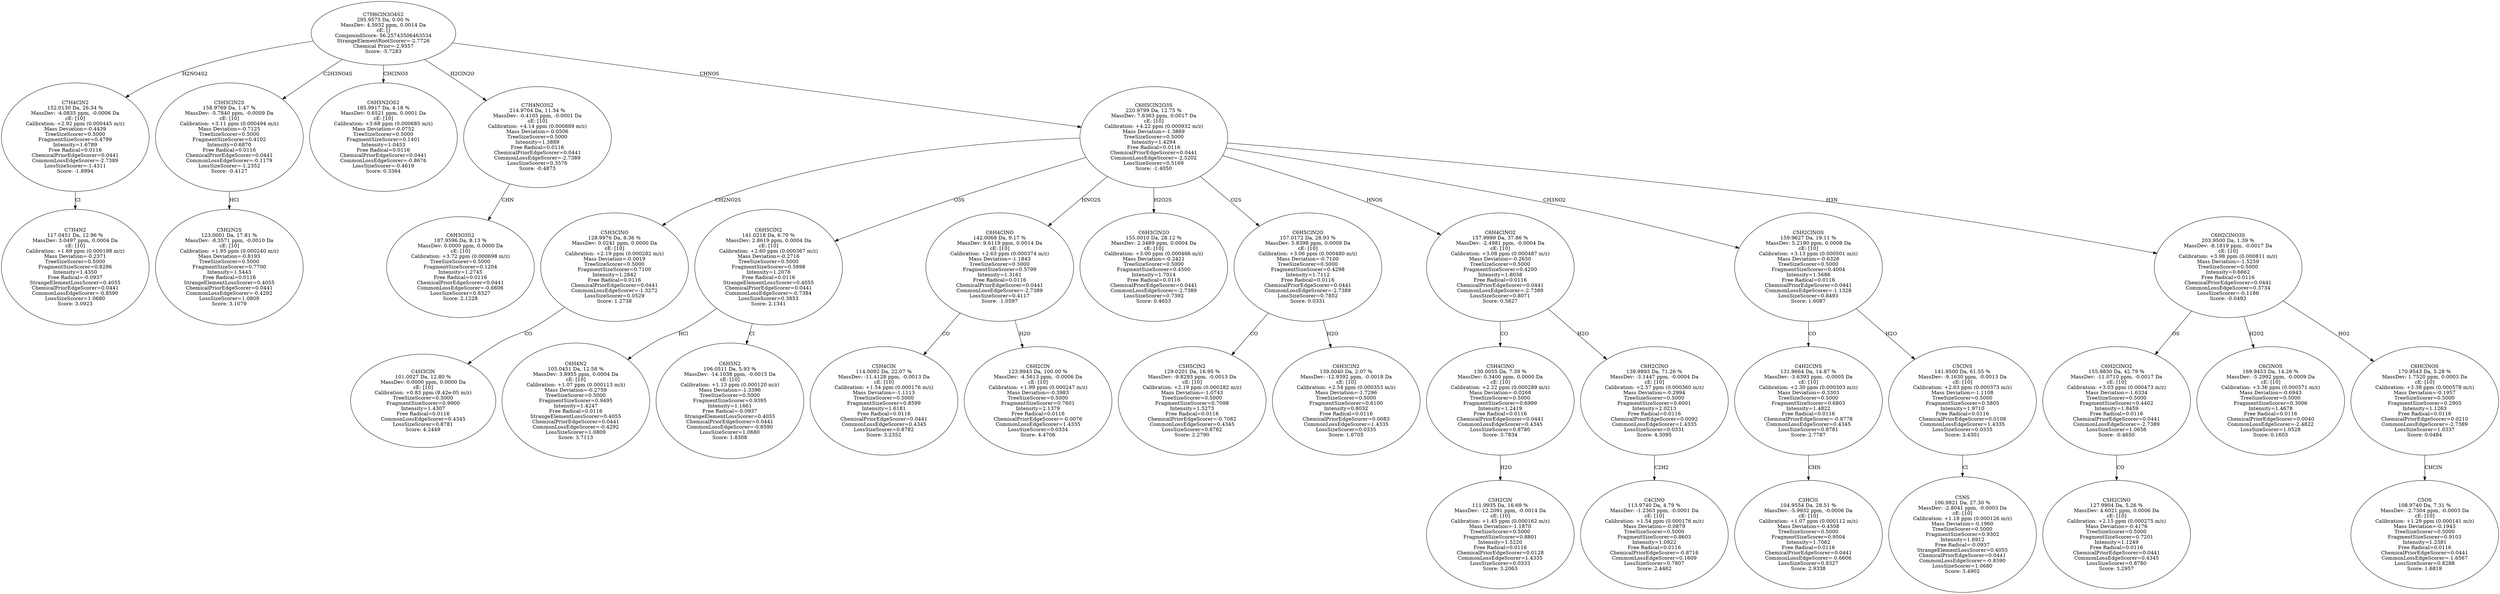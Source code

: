 strict digraph {
v1 [label="C7H4N2\n117.0451 Da, 12.96 %\nMassDev: 3.0497 ppm, 0.0004 Da\ncE: [10]\nCalibration: +1.69 ppm (0.000198 m/z)\nMass Deviation=-0.2371\nTreeSizeScorer=0.5000\nFragmentSizeScorer=0.8296\nIntensity=1.4350\nFree Radical=-0.0937\nStrangeElementLossScorer=0.4055\nChemicalPriorEdgeScorer=0.0441\nCommonLossEdgeScorer=-0.8590\nLossSizeScorer=1.0680\nScore: 3.0923"];
v2 [label="C7H4ClN2\n152.0130 Da, 26.34 %\nMassDev: -4.0835 ppm, -0.0006 Da\ncE: [10]\nCalibration: +2.92 ppm (0.000445 m/z)\nMass Deviation=-0.4439\nTreeSizeScorer=0.5000\nFragmentSizeScorer=0.4799\nIntensity=1.6789\nFree Radical=0.0116\nChemicalPriorEdgeScorer=0.0441\nCommonLossEdgeScorer=-2.7389\nLossSizeScorer=-1.4311\nScore: -1.8994"];
v3 [label="C5H2N2S\n123.0001 Da, 17.81 %\nMassDev: -8.3571 ppm, -0.0010 Da\ncE: [10]\nCalibration: +1.95 ppm (0.000240 m/z)\nMass Deviation=-0.8193\nTreeSizeScorer=0.5000\nFragmentSizeScorer=0.7700\nIntensity=1.5443\nFree Radical=0.0116\nStrangeElementLossScorer=0.4055\nChemicalPriorEdgeScorer=0.0441\nCommonLossEdgeScorer=-0.4292\nLossSizeScorer=1.0809\nScore: 3.1079"];
v4 [label="C5H3ClN2S\n158.9769 Da, 1.47 %\nMassDev: -5.7840 ppm, -0.0009 Da\ncE: [10]\nCalibration: +3.11 ppm (0.000494 m/z)\nMass Deviation=-0.7125\nTreeSizeScorer=0.5000\nFragmentSizeScorer=0.4102\nIntensity=0.6870\nFree Radical=0.0116\nChemicalPriorEdgeScorer=0.0441\nCommonLossEdgeScorer=-0.1179\nLossSizeScorer=-1.2352\nScore: -0.4127"];
v5 [label="C6H5N2OS2\n185.9917 Da, 4.18 %\nMassDev: 0.6521 ppm, 0.0001 Da\ncE: [10]\nCalibration: +3.68 ppm (0.000685 m/z)\nMass Deviation=-0.0752\nTreeSizeScorer=0.5000\nFragmentSizeScorer=0.1401\nIntensity=1.0453\nFree Radical=0.0116\nChemicalPriorEdgeScorer=0.0441\nCommonLossEdgeScorer=-0.8676\nLossSizeScorer=-0.4619\nScore: 0.3364"];
v6 [label="C6H3O3S2\n187.9596 Da, 8.13 %\nMassDev: 0.0000 ppm, 0.0000 Da\ncE: [10]\nCalibration: +3.72 ppm (0.000698 m/z)\nTreeSizeScorer=0.5000\nFragmentSizeScorer=0.1204\nIntensity=1.2745\nFree Radical=0.0116\nChemicalPriorEdgeScorer=0.0441\nCommonLossEdgeScorer=-0.6606\nLossSizeScorer=0.8327\nScore: 2.1228"];
v7 [label="C7H4NO3S2\n214.9704 Da, 11.34 %\nMassDev: -0.4105 ppm, -0.0001 Da\ncE: [10]\nCalibration: +4.14 ppm (0.000889 m/z)\nMass Deviation=-0.0506\nTreeSizeScorer=0.5000\nIntensity=1.3889\nFree Radical=0.0116\nChemicalPriorEdgeScorer=0.0441\nCommonLossEdgeScorer=-2.7389\nLossSizeScorer=0.3576\nScore: -0.4873"];
v8 [label="C4H3ClN\n101.0027 Da, 12.80 %\nMassDev: 0.0000 ppm, 0.0000 Da\ncE: [10]\nCalibration: +0.83 ppm (8.42e-05 m/z)\nTreeSizeScorer=0.5000\nFragmentSizeScorer=0.9900\nIntensity=1.4307\nFree Radical=0.0116\nCommonLossEdgeScorer=0.4345\nLossSizeScorer=0.8781\nScore: 4.2449"];
v9 [label="C5H3ClNO\n128.9976 Da, 8.36 %\nMassDev: 0.0241 ppm, 0.0000 Da\ncE: [10]\nCalibration: +2.19 ppm (0.000282 m/z)\nMass Deviation=-0.0019\nTreeSizeScorer=0.5000\nFragmentSizeScorer=0.7100\nIntensity=1.2842\nFree Radical=0.0116\nChemicalPriorEdgeScorer=0.0441\nCommonLossEdgeScorer=-1.3272\nLossSizeScorer=0.0529\nScore: 1.2738"];
v10 [label="C6H4N2\n105.0451 Da, 12.58 %\nMassDev: 3.8955 ppm, 0.0004 Da\ncE: [10]\nCalibration: +1.07 ppm (0.000113 m/z)\nMass Deviation=-0.2759\nTreeSizeScorer=0.5000\nFragmentSizeScorer=0.9495\nIntensity=1.4247\nFree Radical=0.0116\nStrangeElementLossScorer=0.4055\nChemicalPriorEdgeScorer=0.0441\nCommonLossEdgeScorer=-0.4292\nLossSizeScorer=1.0809\nScore: 3.7113"];
v11 [label="C6H5N2\n106.0511 Da, 5.93 %\nMassDev: -14.1038 ppm, -0.0015 Da\ncE: [10]\nCalibration: +1.13 ppm (0.000120 m/z)\nMass Deviation=-1.3396\nTreeSizeScorer=0.5000\nFragmentSizeScorer=0.9395\nIntensity=1.1661\nFree Radical=-0.0937\nStrangeElementLossScorer=0.4055\nChemicalPriorEdgeScorer=0.0441\nCommonLossEdgeScorer=-0.8590\nLossSizeScorer=1.0680\nScore: 1.8308"];
v12 [label="C6H5ClN2\n141.0218 Da, 6.70 %\nMassDev: 2.8619 ppm, 0.0004 Da\ncE: [10]\nCalibration: +2.60 ppm (0.000367 m/z)\nMass Deviation=-0.2716\nTreeSizeScorer=0.5000\nFragmentSizeScorer=0.5898\nIntensity=1.2078\nFree Radical=0.0116\nStrangeElementLossScorer=0.4055\nChemicalPriorEdgeScorer=0.0441\nCommonLossEdgeScorer=-0.7384\nLossSizeScorer=0.3853\nScore: 2.1341"];
v13 [label="C5H4ClN\n114.0092 Da, 22.07 %\nMassDev: -11.4128 ppm, -0.0013 Da\ncE: [10]\nCalibration: +1.54 ppm (0.000176 m/z)\nMass Deviation=-1.1113\nTreeSizeScorer=0.5000\nFragmentSizeScorer=0.8599\nIntensity=1.6181\nFree Radical=0.0116\nChemicalPriorEdgeScorer=0.0441\nCommonLossEdgeScorer=0.4345\nLossSizeScorer=0.8782\nScore: 3.2352"];
v14 [label="C6H2ClN\n123.9943 Da, 100.00 %\nMassDev: -4.5613 ppm, -0.0006 Da\ncE: [10]\nCalibration: +1.99 ppm (0.000247 m/z)\nMass Deviation=-0.3983\nTreeSizeScorer=0.5000\nFragmentSizeScorer=0.7601\nIntensity=2.1379\nFree Radical=0.0116\nChemicalPriorEdgeScorer=-0.0076\nCommonLossEdgeScorer=1.4335\nLossSizeScorer=0.0334\nScore: 4.4706"];
v15 [label="C6H4ClNO\n142.0068 Da, 9.17 %\nMassDev: 9.6119 ppm, 0.0014 Da\ncE: [10]\nCalibration: +2.63 ppm (0.000374 m/z)\nMass Deviation=-1.1843\nTreeSizeScorer=0.5000\nFragmentSizeScorer=0.5799\nIntensity=1.3161\nFree Radical=0.0116\nChemicalPriorEdgeScorer=0.0441\nCommonLossEdgeScorer=-2.7389\nLossSizeScorer=0.4117\nScore: -1.0597"];
v16 [label="C6H3ClN2O\n155.0010 Da, 28.12 %\nMassDev: 2.3469 ppm, 0.0004 Da\ncE: [10]\nCalibration: +3.00 ppm (0.000466 m/z)\nMass Deviation=-0.2421\nTreeSizeScorer=0.5000\nFragmentSizeScorer=0.4500\nIntensity=1.7014\nFree Radical=0.0116\nChemicalPriorEdgeScorer=0.0441\nCommonLossEdgeScorer=-2.7389\nLossSizeScorer=0.7392\nScore: 0.4653"];
v17 [label="C5H5ClN2\n129.0201 Da, 16.95 %\nMassDev: -9.8293 ppm, -0.0013 Da\ncE: [10]\nCalibration: +2.19 ppm (0.000282 m/z)\nMass Deviation=-1.0743\nTreeSizeScorer=0.5000\nFragmentSizeScorer=0.7098\nIntensity=1.5273\nFree Radical=0.0116\nChemicalPriorEdgeScorer=-0.7082\nCommonLossEdgeScorer=0.4345\nLossSizeScorer=0.8782\nScore: 2.2790"];
v18 [label="C6H3ClN2\n139.0040 Da, 2.07 %\nMassDev: -12.9392 ppm, -0.0018 Da\ncE: [10]\nCalibration: +2.54 ppm (0.000353 m/z)\nMass Deviation=-1.7296\nTreeSizeScorer=0.5000\nFragmentSizeScorer=0.6100\nIntensity=0.8032\nFree Radical=0.0116\nChemicalPriorEdgeScorer=0.0083\nCommonLossEdgeScorer=1.4335\nLossSizeScorer=0.0335\nScore: 1.6705"];
v19 [label="C6H5ClN2O\n157.0172 Da, 28.93 %\nMassDev: 5.8398 ppm, 0.0009 Da\ncE: [10]\nCalibration: +3.06 ppm (0.000480 m/z)\nMass Deviation=-0.7100\nTreeSizeScorer=0.5000\nFragmentSizeScorer=0.4298\nIntensity=1.7112\nFree Radical=0.0116\nChemicalPriorEdgeScorer=0.0441\nCommonLossEdgeScorer=-2.7389\nLossSizeScorer=0.7852\nScore: 0.0331"];
v20 [label="C5H2ClN\n111.9935 Da, 16.69 %\nMassDev: -12.2091 ppm, -0.0014 Da\ncE: [10]\nCalibration: +1.45 ppm (0.000162 m/z)\nMass Deviation=-1.1870\nTreeSizeScorer=0.5000\nFragmentSizeScorer=0.8801\nIntensity=1.5220\nFree Radical=0.0116\nChemicalPriorEdgeScorer=0.0128\nCommonLossEdgeScorer=1.4335\nLossSizeScorer=0.0333\nScore: 3.2063"];
v21 [label="C5H4ClNO\n130.0055 Da, 7.39 %\nMassDev: 0.3400 ppm, 0.0000 Da\ncE: [10]\nCalibration: +2.22 ppm (0.000289 m/z)\nMass Deviation=-0.0268\nTreeSizeScorer=0.5000\nFragmentSizeScorer=0.6999\nIntensity=1.2419\nFree Radical=0.0116\nChemicalPriorEdgeScorer=0.0441\nCommonLossEdgeScorer=0.4345\nLossSizeScorer=0.8780\nScore: 3.7834"];
v22 [label="C4ClNO\n113.9740 Da, 4.79 %\nMassDev: -1.2363 ppm, -0.0001 Da\ncE: [10]\nCalibration: +1.54 ppm (0.000176 m/z)\nMass Deviation=-0.0879\nTreeSizeScorer=0.5000\nFragmentSizeScorer=0.8603\nIntensity=1.0922\nFree Radical=0.0116\nChemicalPriorEdgeScorer=-0.8716\nCommonLossEdgeScorer=0.1609\nLossSizeScorer=0.7807\nScore: 2.4462"];
v23 [label="C6H2ClNO\n139.9893 Da, 71.26 %\nMassDev: -3.1447 ppm, -0.0004 Da\ncE: [10]\nCalibration: +2.57 ppm (0.000360 m/z)\nMass Deviation=-0.2994\nTreeSizeScorer=0.5000\nFragmentSizeScorer=0.6001\nIntensity=2.0213\nFree Radical=0.0116\nChemicalPriorEdgeScorer=0.0092\nCommonLossEdgeScorer=1.4335\nLossSizeScorer=0.0331\nScore: 4.3095"];
v24 [label="C6H4ClNO2\n157.9999 Da, 37.86 %\nMassDev: -2.4981 ppm, -0.0004 Da\ncE: [10]\nCalibration: +3.08 ppm (0.000487 m/z)\nMass Deviation=-0.2650\nTreeSizeScorer=0.5000\nFragmentSizeScorer=0.4200\nIntensity=1.8038\nFree Radical=0.0116\nChemicalPriorEdgeScorer=0.0441\nCommonLossEdgeScorer=-2.7389\nLossSizeScorer=0.8071\nScore: 0.5827"];
v25 [label="C3HClS\n104.9554 Da, 28.51 %\nMassDev: -5.9932 ppm, -0.0006 Da\ncE: [10]\nCalibration: +1.07 ppm (0.000112 m/z)\nMass Deviation=-0.4508\nTreeSizeScorer=0.5000\nFragmentSizeScorer=0.9504\nIntensity=1.7062\nFree Radical=0.0116\nChemicalPriorEdgeScorer=0.0441\nCommonLossEdgeScorer=-0.6606\nLossSizeScorer=0.8327\nScore: 2.9338"];
v26 [label="C4H2ClNS\n131.9664 Da, 14.87 %\nMassDev: -3.6393 ppm, -0.0005 Da\ncE: [10]\nCalibration: +2.30 ppm (0.000303 m/z)\nMass Deviation=-0.3303\nTreeSizeScorer=0.5000\nFragmentSizeScorer=0.6803\nIntensity=1.4822\nFree Radical=0.0116\nChemicalPriorEdgeScorer=-0.8778\nCommonLossEdgeScorer=0.4345\nLossSizeScorer=0.8781\nScore: 2.7787"];
v27 [label="C5NS\n106.9821 Da, 27.30 %\nMassDev: -2.8041 ppm, -0.0003 Da\ncE: [10]\nCalibration: +1.18 ppm (0.000126 m/z)\nMass Deviation=-0.1960\nTreeSizeScorer=0.5000\nFragmentSizeScorer=0.9302\nIntensity=1.6912\nFree Radical=-0.0937\nStrangeElementLossScorer=0.4055\nChemicalPriorEdgeScorer=0.0441\nCommonLossEdgeScorer=-0.8590\nLossSizeScorer=1.0680\nScore: 3.4902"];
v28 [label="C5ClNS\n141.9500 Da, 61.55 %\nMassDev: -9.1630 ppm, -0.0013 Da\ncE: [10]\nCalibration: +2.63 ppm (0.000373 m/z)\nMass Deviation=-1.1108\nTreeSizeScorer=0.5000\nFragmentSizeScorer=0.5805\nIntensity=1.9710\nFree Radical=0.0116\nChemicalPriorEdgeScorer=0.0108\nCommonLossEdgeScorer=1.4335\nLossSizeScorer=0.0335\nScore: 3.4301"];
v29 [label="C5H2ClNOS\n159.9627 Da, 19.11 %\nMassDev: 5.2190 ppm, 0.0008 Da\ncE: [10]\nCalibration: +3.13 ppm (0.000501 m/z)\nMass Deviation=-0.6326\nTreeSizeScorer=0.5000\nFragmentSizeScorer=0.4004\nIntensity=1.5686\nFree Radical=0.0116\nChemicalPriorEdgeScorer=0.0441\nCommonLossEdgeScorer=-1.1328\nLossSizeScorer=0.8493\nScore: 1.6087"];
v30 [label="C5H2ClNO\n127.9904 Da, 5.26 %\nMassDev: 4.6021 ppm, 0.0006 Da\ncE: [10]\nCalibration: +2.15 ppm (0.000275 m/z)\nMass Deviation=-0.4176\nTreeSizeScorer=0.5000\nFragmentSizeScorer=0.7201\nIntensity=1.1249\nFree Radical=0.0116\nChemicalPriorEdgeScorer=0.0441\nCommonLossEdgeScorer=0.4345\nLossSizeScorer=0.8780\nScore: 3.2957"];
v31 [label="C6H2ClNO2\n155.9830 Da, 42.79 %\nMassDev: -11.0710 ppm, -0.0017 Da\ncE: [10]\nCalibration: +3.03 ppm (0.000473 m/z)\nMass Deviation=-1.6334\nTreeSizeScorer=0.5000\nFragmentSizeScorer=0.4402\nIntensity=1.8459\nFree Radical=0.0116\nChemicalPriorEdgeScorer=0.0441\nCommonLossEdgeScorer=-2.7389\nLossSizeScorer=1.0656\nScore: -0.4650"];
v32 [label="C6ClNOS\n169.9453 Da, 14.26 %\nMassDev: -5.2992 ppm, -0.0009 Da\ncE: [10]\nCalibration: +3.36 ppm (0.000571 m/z)\nMass Deviation=-0.6943\nTreeSizeScorer=0.5000\nFragmentSizeScorer=0.3006\nIntensity=1.4678\nFree Radical=0.0116\nChemicalPriorEdgeScorer=0.0040\nCommonLossEdgeScorer=-2.4822\nLossSizeScorer=1.0528\nScore: 0.1603"];
v33 [label="C5OS\n108.9740 Da, 7.31 %\nMassDev: -2.7304 ppm, -0.0003 Da\ncE: [10]\nCalibration: +1.29 ppm (0.000141 m/z)\nMass Deviation=-0.1943\nTreeSizeScorer=0.5000\nFragmentSizeScorer=0.9103\nIntensity=1.2381\nFree Radical=0.0116\nChemicalPriorEdgeScorer=0.0441\nCommonLossEdgeScorer=-1.6567\nLossSizeScorer=0.8288\nScore: 1.6819"];
v34 [label="C6HClNOS\n170.9543 Da, 5.28 %\nMassDev: 1.7520 ppm, 0.0003 Da\ncE: [10]\nCalibration: +3.38 ppm (0.000578 m/z)\nMass Deviation=-0.1957\nTreeSizeScorer=0.5000\nFragmentSizeScorer=0.2905\nIntensity=1.1263\nFree Radical=0.0116\nChemicalPriorEdgeScorer=0.0210\nCommonLossEdgeScorer=-2.7389\nLossSizeScorer=1.0337\nScore: 0.0484"];
v35 [label="C6H2ClNO3S\n203.9500 Da, 1.39 %\nMassDev: -8.1819 ppm, -0.0017 Da\ncE: [10]\nCalibration: +3.98 ppm (0.000811 m/z)\nMass Deviation=-1.5259\nTreeSizeScorer=0.5000\nIntensity=0.6662\nFree Radical=0.0116\nChemicalPriorEdgeScorer=0.0441\nCommonLossEdgeScorer=0.3734\nLossSizeScorer=-0.1186\nScore: -0.0492"];
v36 [label="C6H5ClN2O3S\n220.9799 Da, 12.75 %\nMassDev: 7.6363 ppm, 0.0017 Da\ncE: [10]\nCalibration: +4.22 ppm (0.000932 m/z)\nMass Deviation=-1.3869\nTreeSizeScorer=0.5000\nIntensity=1.4294\nFree Radical=0.0116\nChemicalPriorEdgeScorer=0.0441\nCommonLossEdgeScorer=-2.5202\nLossSizeScorer=0.5169\nScore: -1.4050"];
v37 [label="C7H6ClN3O4S2\n295.9575 Da, 0.00 %\nMassDev: 4.5932 ppm, 0.0014 Da\ncE: []\nCompoundScore: 56.25743506463534\nStrangeElementRootScorer=-2.7726\nChemical Prior=-2.9557\nScore: -5.7283"];
v2 -> v1 [label="Cl"];
v37 -> v2 [label="H2NO4S2"];
v4 -> v3 [label="HCl"];
v37 -> v4 [label="C2H3NO4S"];
v37 -> v5 [label="CHClNO3"];
v7 -> v6 [label="CHN"];
v37 -> v7 [label="H2ClN2O"];
v9 -> v8 [label="CO"];
v36 -> v9 [label="CH2NO2S"];
v12 -> v10 [label="HCl"];
v12 -> v11 [label="Cl"];
v36 -> v12 [label="O3S"];
v15 -> v13 [label="CO"];
v15 -> v14 [label="H2O"];
v36 -> v15 [label="HNO2S"];
v36 -> v16 [label="H2O2S"];
v19 -> v17 [label="CO"];
v19 -> v18 [label="H2O"];
v36 -> v19 [label="O2S"];
v21 -> v20 [label="H2O"];
v24 -> v21 [label="CO"];
v23 -> v22 [label="C2H2"];
v24 -> v23 [label="H2O"];
v36 -> v24 [label="HNOS"];
v26 -> v25 [label="CHN"];
v29 -> v26 [label="CO"];
v28 -> v27 [label="Cl"];
v29 -> v28 [label="H2O"];
v36 -> v29 [label="CH3NO2"];
v31 -> v30 [label="CO"];
v35 -> v31 [label="OS"];
v35 -> v32 [label="H2O2"];
v34 -> v33 [label="CHClN"];
v35 -> v34 [label="HO2"];
v36 -> v35 [label="H3N"];
v37 -> v36 [label="CHNOS"];
}